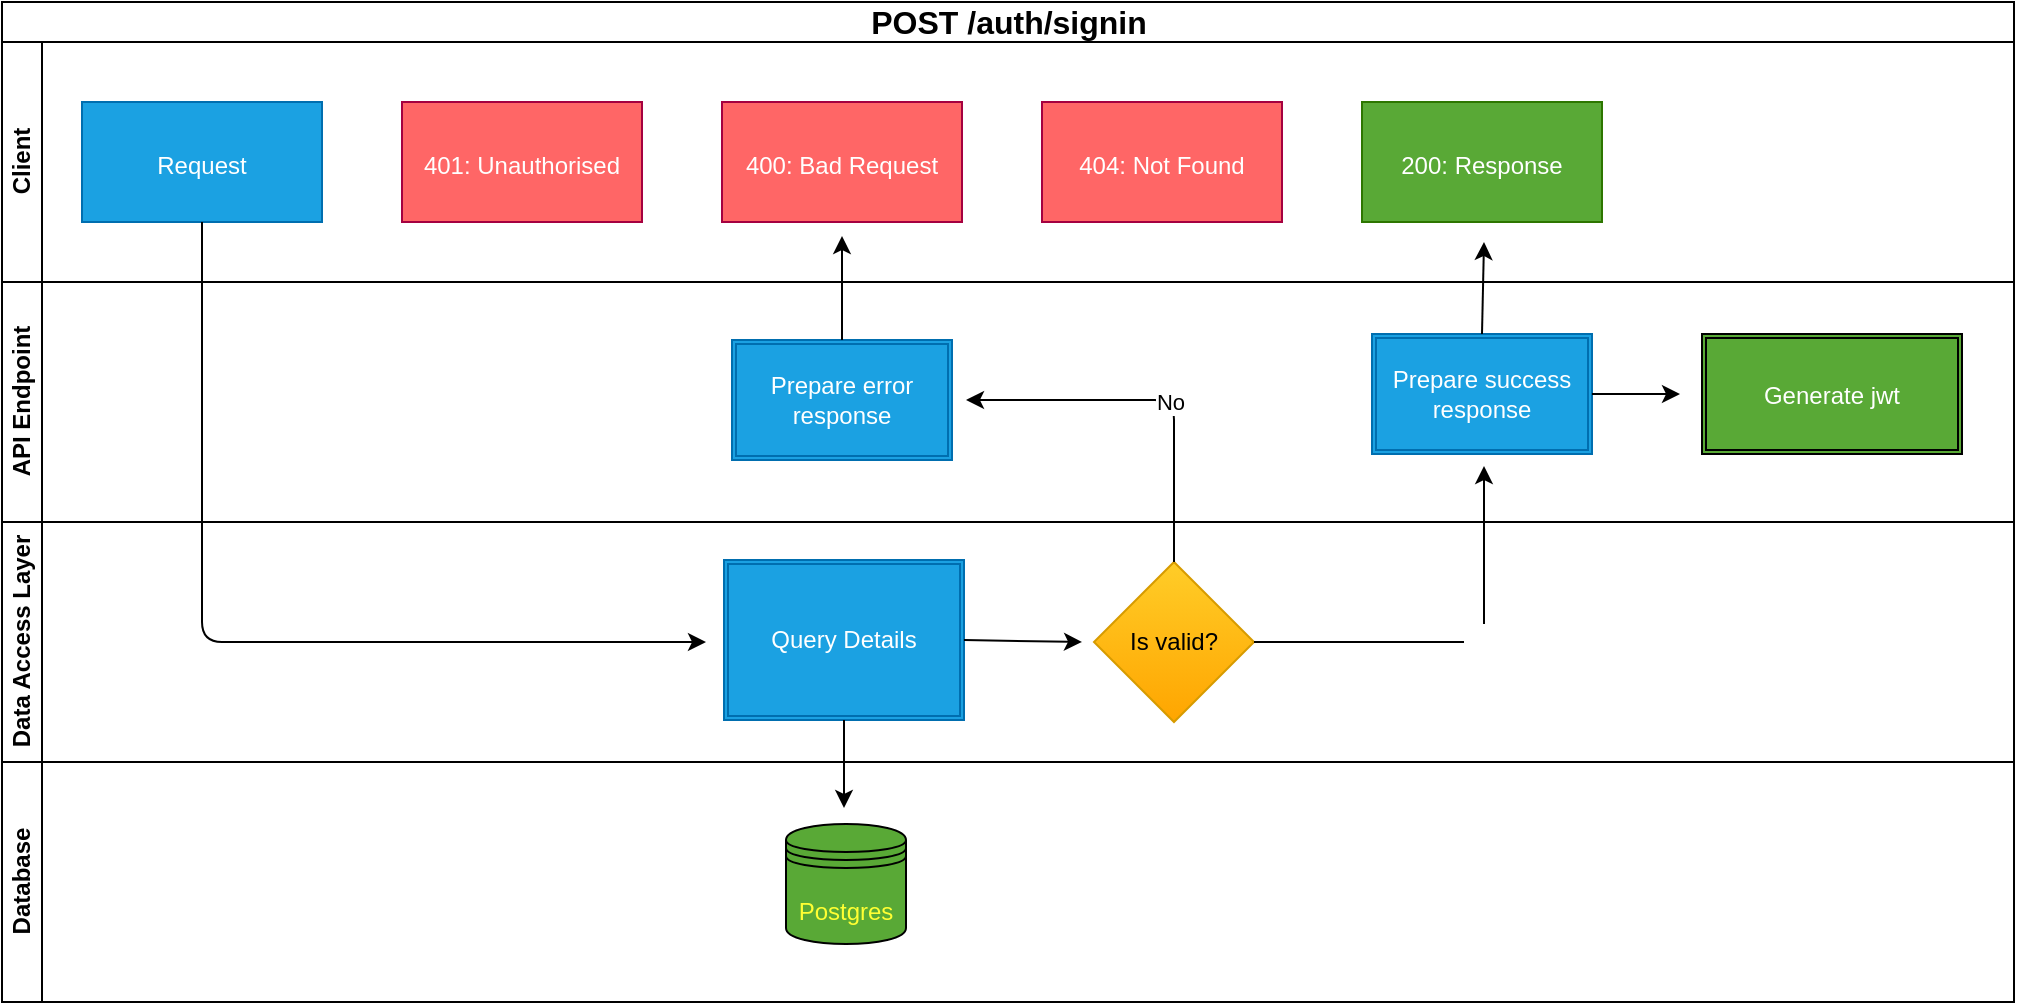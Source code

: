 <mxfile>
    <diagram id="v3T3SfXD5kMLhObpNZNS" name="Page-1">
        <mxGraphModel dx="1654" dy="1546" grid="0" gridSize="10" guides="0" tooltips="1" connect="1" arrows="1" fold="1" page="1" pageScale="1" pageWidth="583" pageHeight="827" background="none" math="0" shadow="0">
            <root>
                <mxCell id="0"/>
                <mxCell id="1" parent="0"/>
                <mxCell id="28" value="&lt;span style=&quot;font-size: 16px;&quot;&gt;POST /auth/signin&lt;/span&gt;" style="swimlane;childLayout=stackLayout;resizeParent=1;resizeParentMax=0;horizontal=1;startSize=20;horizontalStack=0;html=1;rounded=0;" parent="1" vertex="1">
                    <mxGeometry x="414" y="110" width="1006" height="500" as="geometry"/>
                </mxCell>
                <mxCell id="29" value="Client" style="swimlane;startSize=20;horizontal=0;html=1;rounded=0;" parent="28" vertex="1">
                    <mxGeometry y="20" width="1006" height="120" as="geometry"/>
                </mxCell>
                <mxCell id="38" value="&lt;span style=&quot;font-size: 12px;&quot;&gt;401: Unauthorised&lt;/span&gt;" style="whiteSpace=wrap;html=1;fontSize=19;fillColor=#FF6666;strokeColor=#A50040;fontColor=#ffffff;rounded=0;" parent="29" vertex="1">
                    <mxGeometry x="200" y="30" width="120" height="60" as="geometry"/>
                </mxCell>
                <mxCell id="40" value="&lt;font style=&quot;font-size: 12px;&quot;&gt;400: Bad Request&lt;/font&gt;" style="whiteSpace=wrap;html=1;fontSize=19;fillColor=#FF6666;strokeColor=#A50040;fontColor=#ffffff;rounded=0;" parent="29" vertex="1">
                    <mxGeometry x="360" y="30" width="120" height="60" as="geometry"/>
                </mxCell>
                <mxCell id="42" value="&lt;font style=&quot;font-size: 12px;&quot;&gt;404: Not Found&lt;/font&gt;" style="whiteSpace=wrap;html=1;fontSize=19;fillColor=#FF6666;strokeColor=#A50040;fontColor=#ffffff;rounded=0;" parent="29" vertex="1">
                    <mxGeometry x="520" y="30" width="120" height="60" as="geometry"/>
                </mxCell>
                <mxCell id="49" value="&lt;font style=&quot;font-size: 12px;&quot;&gt;200: Response&lt;/font&gt;" style="whiteSpace=wrap;html=1;fontSize=19;fillColor=#59A936;strokeColor=#2D7600;fontColor=#ffffff;rounded=0;" parent="29" vertex="1">
                    <mxGeometry x="680" y="30" width="120" height="60" as="geometry"/>
                </mxCell>
                <mxCell id="51" value="&lt;font style=&quot;font-size: 12px;&quot;&gt;Request&lt;/font&gt;" style="whiteSpace=wrap;html=1;fontSize=19;fillColor=#1ba1e2;strokeColor=#006EAF;fontColor=#ffffff;rounded=0;" parent="29" vertex="1">
                    <mxGeometry x="40" y="30" width="120" height="60" as="geometry"/>
                </mxCell>
                <mxCell id="33" value="API Endpoint" style="swimlane;startSize=20;horizontal=0;html=1;rounded=0;" parent="28" vertex="1">
                    <mxGeometry y="140" width="1006" height="120" as="geometry"/>
                </mxCell>
                <mxCell id="62" value="Prepare error response" style="shape=ext;double=1;rounded=0;whiteSpace=wrap;html=1;fontSize=12;fontColor=#ffffff;fillColor=#1ba1e2;strokeColor=#006EAF;" parent="33" vertex="1">
                    <mxGeometry x="365" y="29" width="110" height="60" as="geometry"/>
                </mxCell>
                <mxCell id="69" value="Prepare success response" style="shape=ext;double=1;rounded=0;whiteSpace=wrap;html=1;fontSize=12;fontColor=#ffffff;fillColor=#1ba1e2;strokeColor=#006EAF;" parent="33" vertex="1">
                    <mxGeometry x="685" y="26" width="110" height="60" as="geometry"/>
                </mxCell>
                <mxCell id="77" value="&lt;span style=&quot;font-size: 12px;&quot;&gt;Generate jwt&lt;/span&gt;" style="shape=ext;double=1;rounded=0;whiteSpace=wrap;html=1;fontSize=17;fontColor=#FFFFFF;fillColor=#59A936;" parent="33" vertex="1">
                    <mxGeometry x="850" y="26" width="130" height="60" as="geometry"/>
                </mxCell>
                <mxCell id="55" value="Data Access Layer" style="swimlane;startSize=20;horizontal=0;html=1;rounded=0;" parent="28" vertex="1">
                    <mxGeometry y="260" width="1006" height="120" as="geometry"/>
                </mxCell>
                <mxCell id="57" value="&lt;font color=&quot;#ffffff&quot;&gt;Query Details&lt;/font&gt;" style="shape=ext;double=1;rounded=0;whiteSpace=wrap;html=1;fontSize=12;fillColor=#1ba1e2;strokeColor=#006EAF;fontColor=#ffffff;" parent="55" vertex="1">
                    <mxGeometry x="361" y="19" width="120" height="80" as="geometry"/>
                </mxCell>
                <mxCell id="72" value="&lt;font style=&quot;font-size: 17px;&quot;&gt;Prisma&lt;/font&gt;" style="text;html=1;align=center;verticalAlign=middle;resizable=0;points=[];autosize=1;strokeColor=none;fillColor=none;fontSize=12;fontColor=#FFFFFF;rounded=0;" parent="55" vertex="1">
                    <mxGeometry x="169" y="25" width="80" height="30" as="geometry"/>
                </mxCell>
                <mxCell id="60" value="Is valid?" style="rhombus;whiteSpace=wrap;html=1;fontSize=12;fillColor=#ffcd28;strokeColor=#d79b00;gradientColor=#ffa500;rounded=0;" parent="55" vertex="1">
                    <mxGeometry x="546" y="20" width="80" height="80" as="geometry"/>
                </mxCell>
                <mxCell id="64" style="edgeStyle=none;html=1;exitX=1;exitY=0.5;exitDx=0;exitDy=0;fontSize=12;fontColor=#FFFFFF;rounded=0;" parent="28" source="60" edge="1">
                    <mxGeometry relative="1" as="geometry">
                        <mxPoint x="741" y="232" as="targetPoint"/>
                        <Array as="points">
                            <mxPoint x="709" y="320"/>
                            <mxPoint x="741" y="320"/>
                        </Array>
                    </mxGeometry>
                </mxCell>
                <mxCell id="65" value="Yes" style="edgeLabel;html=1;align=center;verticalAlign=middle;resizable=0;points=[];fontSize=12;fontColor=#FFFFFF;rounded=0;" parent="64" vertex="1" connectable="0">
                    <mxGeometry x="0.218" y="1" relative="1" as="geometry">
                        <mxPoint y="6" as="offset"/>
                    </mxGeometry>
                </mxCell>
                <mxCell id="84" value="Database" style="swimlane;startSize=20;horizontal=0;html=1;rounded=0;" parent="28" vertex="1">
                    <mxGeometry y="380" width="1006" height="120" as="geometry"/>
                </mxCell>
                <mxCell id="85" value="&lt;font style=&quot;font-size: 12px;&quot;&gt;Postgres&lt;/font&gt;" style="shape=datastore;whiteSpace=wrap;html=1;fontSize=20;fontColor=#FFFF33;fillColor=#59A936;rounded=0;" parent="84" vertex="1">
                    <mxGeometry x="392" y="31" width="60" height="60" as="geometry"/>
                </mxCell>
                <mxCell id="92" style="edgeStyle=none;html=1;exitX=0.5;exitY=0;exitDx=0;exitDy=0;" edge="1" parent="28" source="60">
                    <mxGeometry relative="1" as="geometry">
                        <mxPoint x="482" y="199" as="targetPoint"/>
                        <Array as="points">
                            <mxPoint x="586" y="199"/>
                        </Array>
                    </mxGeometry>
                </mxCell>
                <mxCell id="93" value="No" style="edgeLabel;html=1;align=center;verticalAlign=middle;resizable=0;points=[];" vertex="1" connectable="0" parent="92">
                    <mxGeometry x="-0.33" y="1" relative="1" as="geometry">
                        <mxPoint x="-1" y="-18" as="offset"/>
                    </mxGeometry>
                </mxCell>
                <mxCell id="94" style="edgeStyle=none;html=1;exitX=0.5;exitY=1;exitDx=0;exitDy=0;" edge="1" parent="28" source="51">
                    <mxGeometry relative="1" as="geometry">
                        <mxPoint x="352" y="320" as="targetPoint"/>
                        <Array as="points">
                            <mxPoint x="100" y="320"/>
                        </Array>
                    </mxGeometry>
                </mxCell>
                <mxCell id="58" style="edgeStyle=none;html=1;exitX=0.5;exitY=1;exitDx=0;exitDy=0;fontSize=12;fontColor=#FFFFFF;rounded=0;" parent="1" source="57" edge="1">
                    <mxGeometry relative="1" as="geometry">
                        <mxPoint x="835" y="513" as="targetPoint"/>
                    </mxGeometry>
                </mxCell>
                <mxCell id="59" style="edgeStyle=none;html=1;exitX=1;exitY=0.5;exitDx=0;exitDy=0;fontSize=12;fontColor=#FFFFFF;rounded=0;" parent="1" source="57" edge="1">
                    <mxGeometry relative="1" as="geometry">
                        <mxPoint x="954" y="430" as="targetPoint"/>
                    </mxGeometry>
                </mxCell>
                <mxCell id="63" style="edgeStyle=none;html=1;exitX=0.5;exitY=0;exitDx=0;exitDy=0;fontSize=12;fontColor=#FFFFFF;rounded=0;" parent="1" source="62" edge="1">
                    <mxGeometry relative="1" as="geometry">
                        <mxPoint x="834" y="227" as="targetPoint"/>
                        <Array as="points"/>
                    </mxGeometry>
                </mxCell>
                <mxCell id="71" style="edgeStyle=none;html=1;exitX=0.5;exitY=0;exitDx=0;exitDy=0;fontSize=12;fontColor=#FFFFFF;rounded=0;" parent="1" source="69" edge="1">
                    <mxGeometry relative="1" as="geometry">
                        <mxPoint x="1155" y="230" as="targetPoint"/>
                    </mxGeometry>
                </mxCell>
                <mxCell id="76" style="edgeStyle=none;html=1;exitX=1;exitY=0.5;exitDx=0;exitDy=0;fontSize=17;fontColor=#FFFFFF;rounded=0;" parent="1" source="69" edge="1">
                    <mxGeometry relative="1" as="geometry">
                        <mxPoint x="1253" y="306" as="targetPoint"/>
                    </mxGeometry>
                </mxCell>
            </root>
        </mxGraphModel>
    </diagram>
</mxfile>
